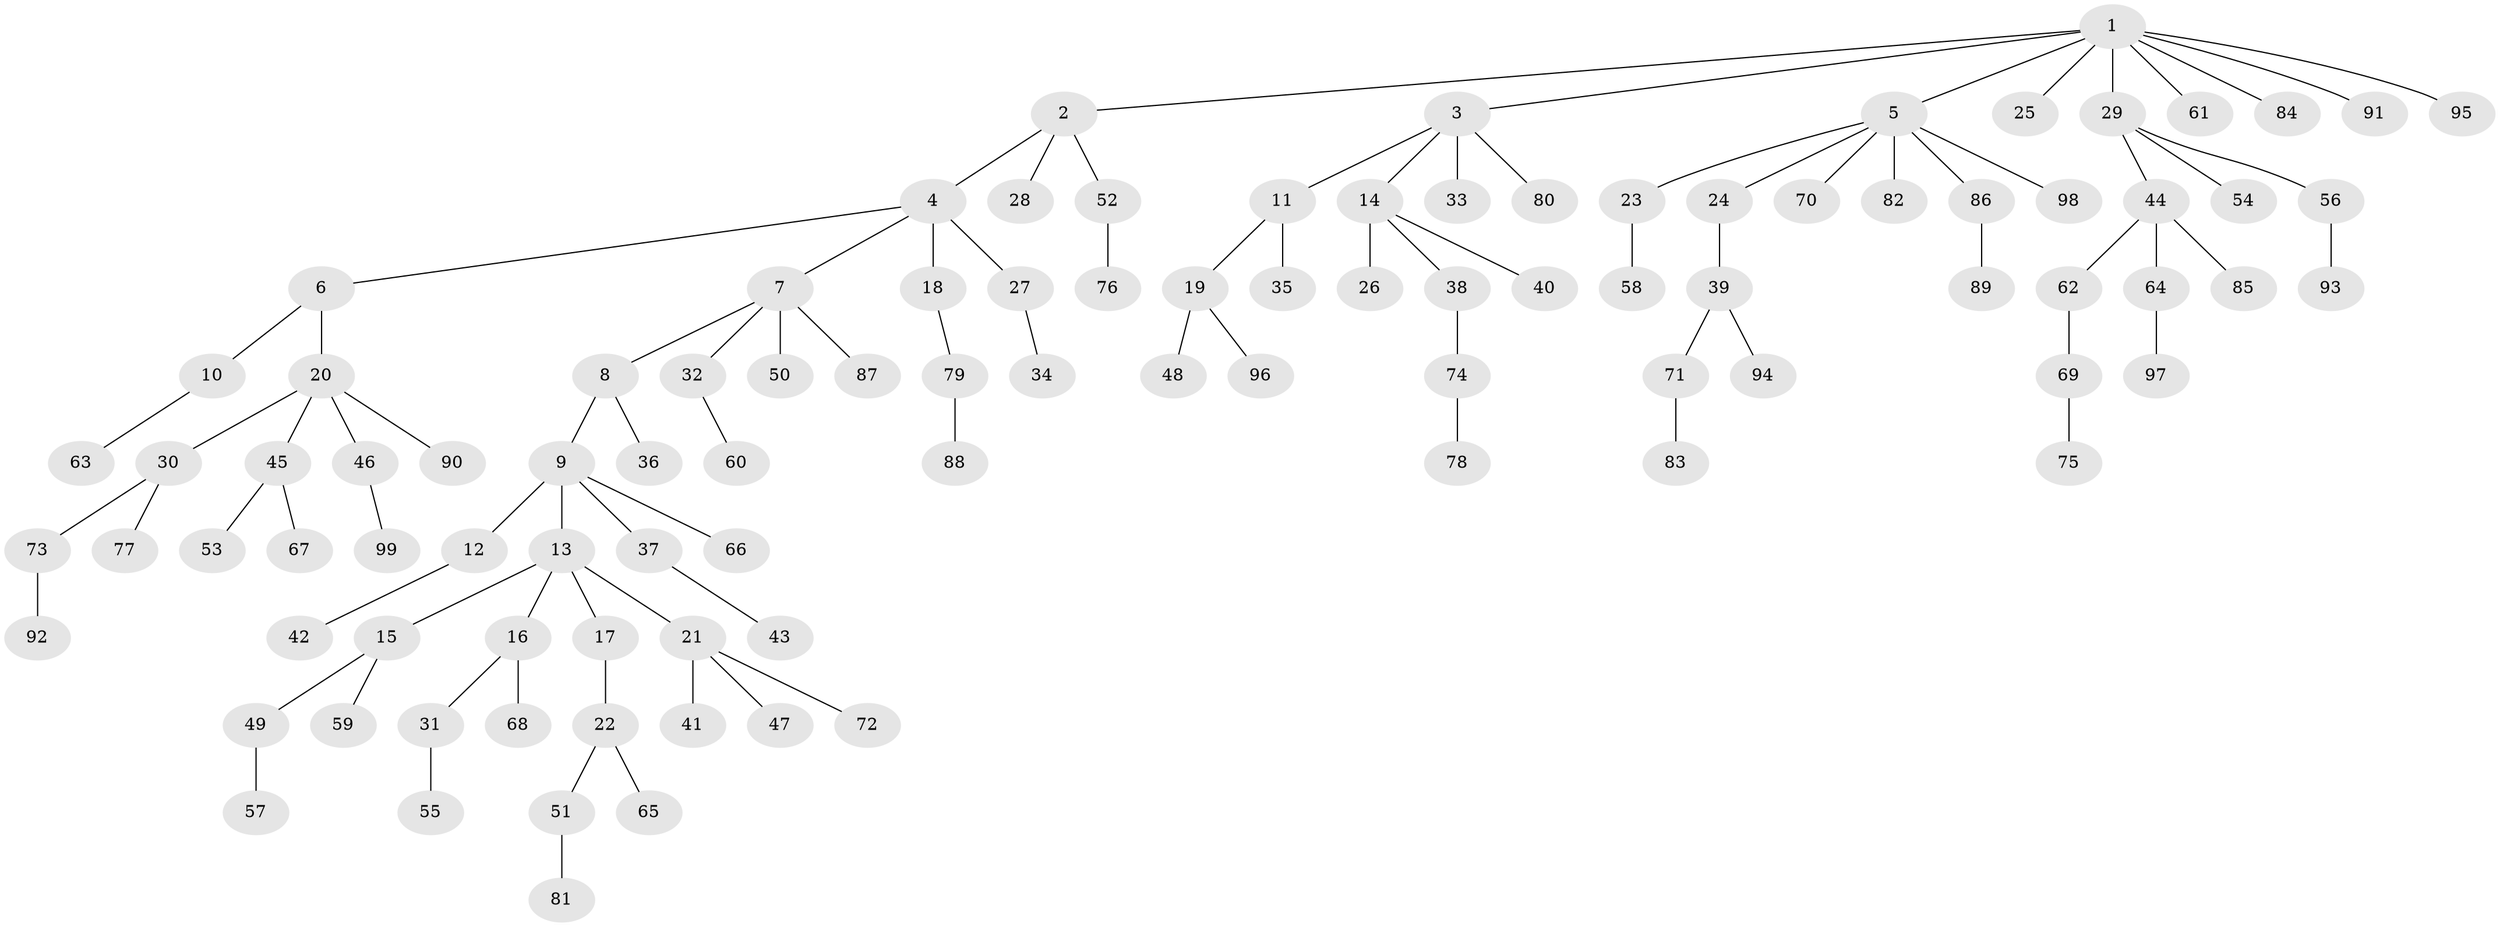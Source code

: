 // Generated by graph-tools (version 1.1) at 2025/50/03/09/25 03:50:22]
// undirected, 99 vertices, 98 edges
graph export_dot {
graph [start="1"]
  node [color=gray90,style=filled];
  1;
  2;
  3;
  4;
  5;
  6;
  7;
  8;
  9;
  10;
  11;
  12;
  13;
  14;
  15;
  16;
  17;
  18;
  19;
  20;
  21;
  22;
  23;
  24;
  25;
  26;
  27;
  28;
  29;
  30;
  31;
  32;
  33;
  34;
  35;
  36;
  37;
  38;
  39;
  40;
  41;
  42;
  43;
  44;
  45;
  46;
  47;
  48;
  49;
  50;
  51;
  52;
  53;
  54;
  55;
  56;
  57;
  58;
  59;
  60;
  61;
  62;
  63;
  64;
  65;
  66;
  67;
  68;
  69;
  70;
  71;
  72;
  73;
  74;
  75;
  76;
  77;
  78;
  79;
  80;
  81;
  82;
  83;
  84;
  85;
  86;
  87;
  88;
  89;
  90;
  91;
  92;
  93;
  94;
  95;
  96;
  97;
  98;
  99;
  1 -- 2;
  1 -- 3;
  1 -- 5;
  1 -- 25;
  1 -- 29;
  1 -- 61;
  1 -- 84;
  1 -- 91;
  1 -- 95;
  2 -- 4;
  2 -- 28;
  2 -- 52;
  3 -- 11;
  3 -- 14;
  3 -- 33;
  3 -- 80;
  4 -- 6;
  4 -- 7;
  4 -- 18;
  4 -- 27;
  5 -- 23;
  5 -- 24;
  5 -- 70;
  5 -- 82;
  5 -- 86;
  5 -- 98;
  6 -- 10;
  6 -- 20;
  7 -- 8;
  7 -- 32;
  7 -- 50;
  7 -- 87;
  8 -- 9;
  8 -- 36;
  9 -- 12;
  9 -- 13;
  9 -- 37;
  9 -- 66;
  10 -- 63;
  11 -- 19;
  11 -- 35;
  12 -- 42;
  13 -- 15;
  13 -- 16;
  13 -- 17;
  13 -- 21;
  14 -- 26;
  14 -- 38;
  14 -- 40;
  15 -- 49;
  15 -- 59;
  16 -- 31;
  16 -- 68;
  17 -- 22;
  18 -- 79;
  19 -- 48;
  19 -- 96;
  20 -- 30;
  20 -- 45;
  20 -- 46;
  20 -- 90;
  21 -- 41;
  21 -- 47;
  21 -- 72;
  22 -- 51;
  22 -- 65;
  23 -- 58;
  24 -- 39;
  27 -- 34;
  29 -- 44;
  29 -- 54;
  29 -- 56;
  30 -- 73;
  30 -- 77;
  31 -- 55;
  32 -- 60;
  37 -- 43;
  38 -- 74;
  39 -- 71;
  39 -- 94;
  44 -- 62;
  44 -- 64;
  44 -- 85;
  45 -- 53;
  45 -- 67;
  46 -- 99;
  49 -- 57;
  51 -- 81;
  52 -- 76;
  56 -- 93;
  62 -- 69;
  64 -- 97;
  69 -- 75;
  71 -- 83;
  73 -- 92;
  74 -- 78;
  79 -- 88;
  86 -- 89;
}
